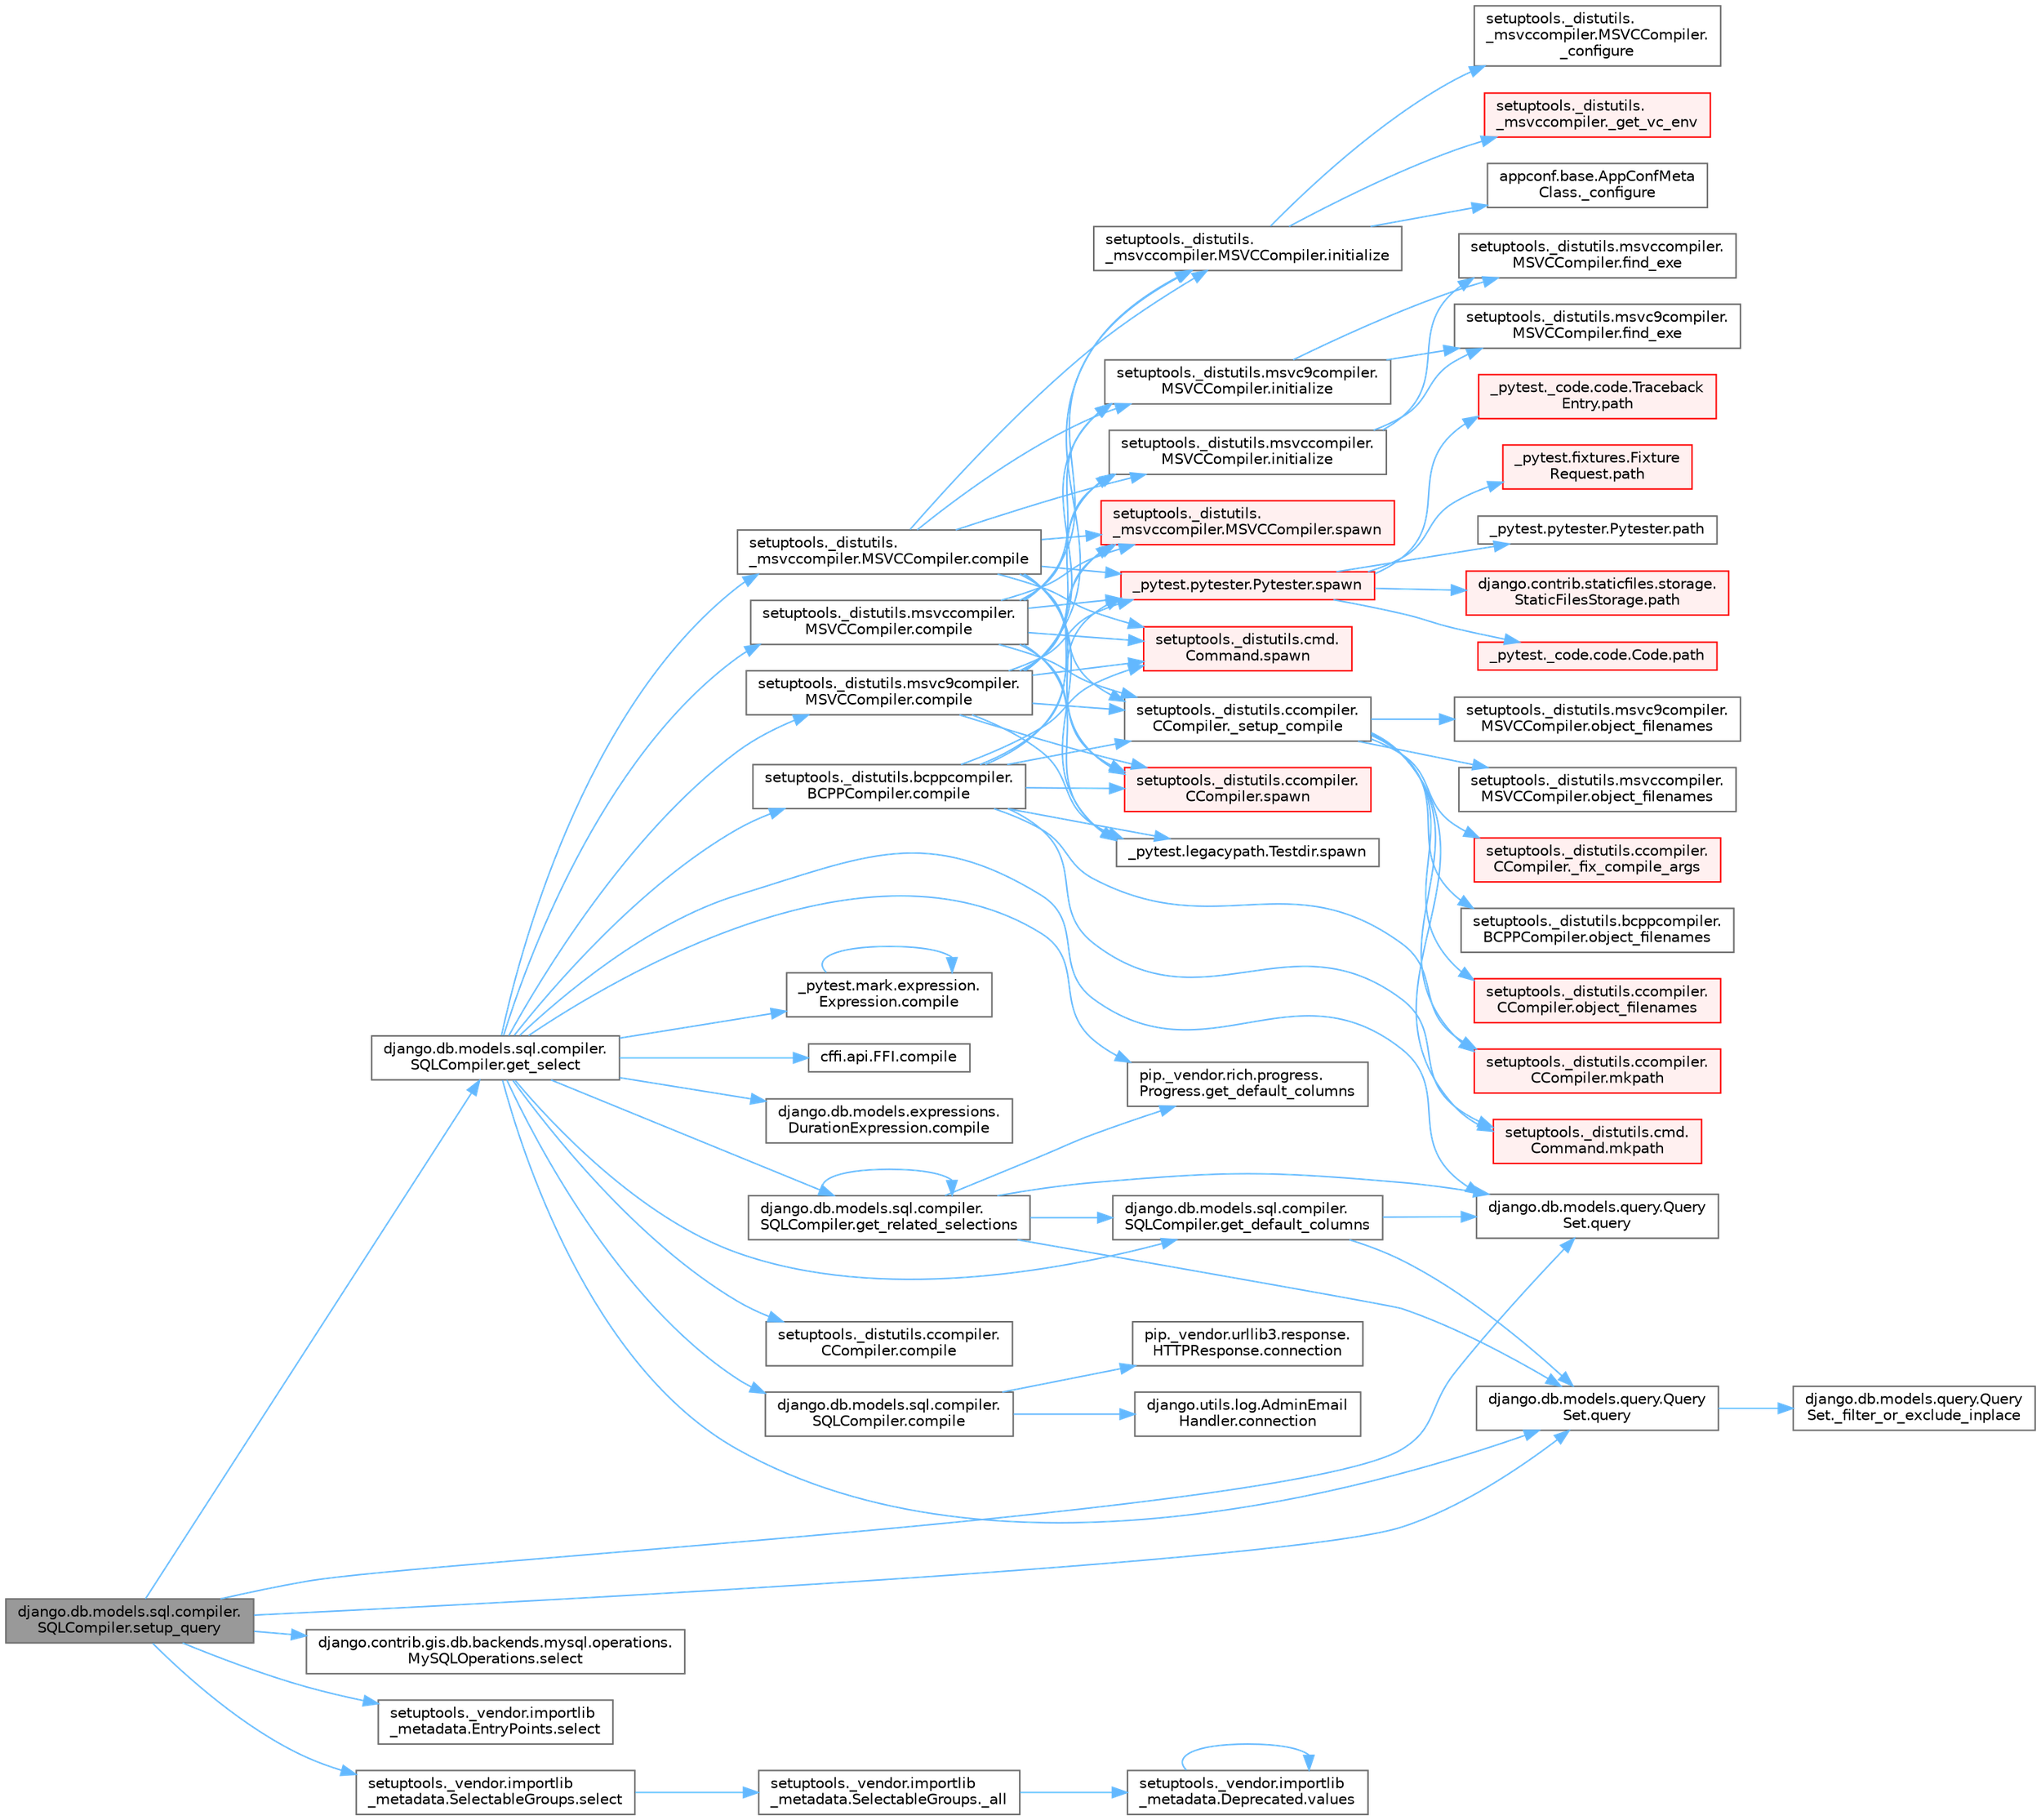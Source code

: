 digraph "django.db.models.sql.compiler.SQLCompiler.setup_query"
{
 // LATEX_PDF_SIZE
  bgcolor="transparent";
  edge [fontname=Helvetica,fontsize=10,labelfontname=Helvetica,labelfontsize=10];
  node [fontname=Helvetica,fontsize=10,shape=box,height=0.2,width=0.4];
  rankdir="LR";
  Node1 [id="Node000001",label="django.db.models.sql.compiler.\lSQLCompiler.setup_query",height=0.2,width=0.4,color="gray40", fillcolor="grey60", style="filled", fontcolor="black",tooltip=" "];
  Node1 -> Node2 [id="edge1_Node000001_Node000002",color="steelblue1",style="solid",tooltip=" "];
  Node2 [id="Node000002",label="django.db.models.sql.compiler.\lSQLCompiler.get_select",height=0.2,width=0.4,color="grey40", fillcolor="white", style="filled",URL="$classdjango_1_1db_1_1models_1_1sql_1_1compiler_1_1_s_q_l_compiler.html#ae45920438395e09bd0e2211c58a50e04",tooltip=" "];
  Node2 -> Node3 [id="edge2_Node000002_Node000003",color="steelblue1",style="solid",tooltip=" "];
  Node3 [id="Node000003",label="_pytest.mark.expression.\lExpression.compile",height=0.2,width=0.4,color="grey40", fillcolor="white", style="filled",URL="$class__pytest_1_1mark_1_1expression_1_1_expression.html#a487c179805cbb1d7475c2ca8154c96fa",tooltip=" "];
  Node3 -> Node3 [id="edge3_Node000003_Node000003",color="steelblue1",style="solid",tooltip=" "];
  Node2 -> Node4 [id="edge4_Node000002_Node000004",color="steelblue1",style="solid",tooltip=" "];
  Node4 [id="Node000004",label="cffi.api.FFI.compile",height=0.2,width=0.4,color="grey40", fillcolor="white", style="filled",URL="$classcffi_1_1api_1_1_f_f_i.html#aa299db05eaf9e8845167d09760888799",tooltip=" "];
  Node2 -> Node5 [id="edge5_Node000002_Node000005",color="steelblue1",style="solid",tooltip=" "];
  Node5 [id="Node000005",label="django.db.models.expressions.\lDurationExpression.compile",height=0.2,width=0.4,color="grey40", fillcolor="white", style="filled",URL="$classdjango_1_1db_1_1models_1_1expressions_1_1_duration_expression.html#a47b1a07b0eadb9722fcd50f98312abc9",tooltip=" "];
  Node2 -> Node6 [id="edge6_Node000002_Node000006",color="steelblue1",style="solid",tooltip=" "];
  Node6 [id="Node000006",label="django.db.models.sql.compiler.\lSQLCompiler.compile",height=0.2,width=0.4,color="grey40", fillcolor="white", style="filled",URL="$classdjango_1_1db_1_1models_1_1sql_1_1compiler_1_1_s_q_l_compiler.html#aa04036f15ac7916f9be1c43e8ace807a",tooltip=" "];
  Node6 -> Node7 [id="edge7_Node000006_Node000007",color="steelblue1",style="solid",tooltip=" "];
  Node7 [id="Node000007",label="django.utils.log.AdminEmail\lHandler.connection",height=0.2,width=0.4,color="grey40", fillcolor="white", style="filled",URL="$classdjango_1_1utils_1_1log_1_1_admin_email_handler.html#a545b5f7ec55a857fe1ca7836814a0760",tooltip=" "];
  Node6 -> Node8 [id="edge8_Node000006_Node000008",color="steelblue1",style="solid",tooltip=" "];
  Node8 [id="Node000008",label="pip._vendor.urllib3.response.\lHTTPResponse.connection",height=0.2,width=0.4,color="grey40", fillcolor="white", style="filled",URL="$classpip_1_1__vendor_1_1urllib3_1_1response_1_1_h_t_t_p_response.html#a9002314624685de3bbf9b84bdc87fef8",tooltip=" "];
  Node2 -> Node9 [id="edge9_Node000002_Node000009",color="steelblue1",style="solid",tooltip=" "];
  Node9 [id="Node000009",label="setuptools._distutils.\l_msvccompiler.MSVCCompiler.compile",height=0.2,width=0.4,color="grey40", fillcolor="white", style="filled",URL="$classsetuptools_1_1__distutils_1_1__msvccompiler_1_1_m_s_v_c_compiler.html#a120b859ab4fa415afafa55d41da93d6d",tooltip=" "];
  Node9 -> Node10 [id="edge10_Node000009_Node000010",color="steelblue1",style="solid",tooltip=" "];
  Node10 [id="Node000010",label="setuptools._distutils.ccompiler.\lCCompiler._setup_compile",height=0.2,width=0.4,color="grey40", fillcolor="white", style="filled",URL="$classsetuptools_1_1__distutils_1_1ccompiler_1_1_c_compiler.html#ac4b66c43e3d07440afc7e38b4d1fdf2e",tooltip=" "];
  Node10 -> Node11 [id="edge11_Node000010_Node000011",color="steelblue1",style="solid",tooltip=" "];
  Node11 [id="Node000011",label="setuptools._distutils.ccompiler.\lCCompiler._fix_compile_args",height=0.2,width=0.4,color="red", fillcolor="#FFF0F0", style="filled",URL="$classsetuptools_1_1__distutils_1_1ccompiler_1_1_c_compiler.html#adf6e856960886280bc5b7b6ab98da11e",tooltip=" "];
  Node10 -> Node13 [id="edge12_Node000010_Node000013",color="steelblue1",style="solid",tooltip=" "];
  Node13 [id="Node000013",label="setuptools._distutils.ccompiler.\lCCompiler.mkpath",height=0.2,width=0.4,color="red", fillcolor="#FFF0F0", style="filled",URL="$classsetuptools_1_1__distutils_1_1ccompiler_1_1_c_compiler.html#a84a377626d580d0a9c7af626de535910",tooltip=" "];
  Node10 -> Node16 [id="edge13_Node000010_Node000016",color="steelblue1",style="solid",tooltip=" "];
  Node16 [id="Node000016",label="setuptools._distutils.cmd.\lCommand.mkpath",height=0.2,width=0.4,color="red", fillcolor="#FFF0F0", style="filled",URL="$classsetuptools_1_1__distutils_1_1cmd_1_1_command.html#ac5192d4d0c02e64755ea4a522d48c4ab",tooltip=" "];
  Node10 -> Node17 [id="edge14_Node000010_Node000017",color="steelblue1",style="solid",tooltip=" "];
  Node17 [id="Node000017",label="setuptools._distutils.bcppcompiler.\lBCPPCompiler.object_filenames",height=0.2,width=0.4,color="grey40", fillcolor="white", style="filled",URL="$classsetuptools_1_1__distutils_1_1bcppcompiler_1_1_b_c_p_p_compiler.html#ac747bc57c726c811b4fb1ccc28c61f01",tooltip=" "];
  Node10 -> Node18 [id="edge15_Node000010_Node000018",color="steelblue1",style="solid",tooltip=" "];
  Node18 [id="Node000018",label="setuptools._distutils.ccompiler.\lCCompiler.object_filenames",height=0.2,width=0.4,color="red", fillcolor="#FFF0F0", style="filled",URL="$classsetuptools_1_1__distutils_1_1ccompiler_1_1_c_compiler.html#ab827c9ddfe9c9f62a450b86dd8aaa1b1",tooltip=" "];
  Node10 -> Node25 [id="edge16_Node000010_Node000025",color="steelblue1",style="solid",tooltip=" "];
  Node25 [id="Node000025",label="setuptools._distutils.msvc9compiler.\lMSVCCompiler.object_filenames",height=0.2,width=0.4,color="grey40", fillcolor="white", style="filled",URL="$classsetuptools_1_1__distutils_1_1msvc9compiler_1_1_m_s_v_c_compiler.html#a39cc5c2c89a083409fd8493ccc8ec93f",tooltip=" "];
  Node10 -> Node26 [id="edge17_Node000010_Node000026",color="steelblue1",style="solid",tooltip=" "];
  Node26 [id="Node000026",label="setuptools._distutils.msvccompiler.\lMSVCCompiler.object_filenames",height=0.2,width=0.4,color="grey40", fillcolor="white", style="filled",URL="$classsetuptools_1_1__distutils_1_1msvccompiler_1_1_m_s_v_c_compiler.html#a0a24fd7f09e7c261d131d65e4f8462d4",tooltip=" "];
  Node9 -> Node27 [id="edge18_Node000009_Node000027",color="steelblue1",style="solid",tooltip=" "];
  Node27 [id="Node000027",label="setuptools._distutils.\l_msvccompiler.MSVCCompiler.initialize",height=0.2,width=0.4,color="grey40", fillcolor="white", style="filled",URL="$classsetuptools_1_1__distutils_1_1__msvccompiler_1_1_m_s_v_c_compiler.html#a43401b9cd5fe5aa3b85704cff01fda01",tooltip=" "];
  Node27 -> Node28 [id="edge19_Node000027_Node000028",color="steelblue1",style="solid",tooltip=" "];
  Node28 [id="Node000028",label="appconf.base.AppConfMeta\lClass._configure",height=0.2,width=0.4,color="grey40", fillcolor="white", style="filled",URL="$classappconf_1_1base_1_1_app_conf_meta_class.html#a0723fc70358e3656b91784ee70ed33ab",tooltip=" "];
  Node27 -> Node29 [id="edge20_Node000027_Node000029",color="steelblue1",style="solid",tooltip=" "];
  Node29 [id="Node000029",label="setuptools._distutils.\l_msvccompiler.MSVCCompiler.\l_configure",height=0.2,width=0.4,color="grey40", fillcolor="white", style="filled",URL="$classsetuptools_1_1__distutils_1_1__msvccompiler_1_1_m_s_v_c_compiler.html#a44536ae62c4c18d3aea088abb468ff8f",tooltip=" "];
  Node27 -> Node30 [id="edge21_Node000027_Node000030",color="steelblue1",style="solid",tooltip=" "];
  Node30 [id="Node000030",label="setuptools._distutils.\l_msvccompiler._get_vc_env",height=0.2,width=0.4,color="red", fillcolor="#FFF0F0", style="filled",URL="$namespacesetuptools_1_1__distutils_1_1__msvccompiler.html#a7c40fac0baa118e2727e52f1cfee79db",tooltip=" "];
  Node9 -> Node34 [id="edge22_Node000009_Node000034",color="steelblue1",style="solid",tooltip=" "];
  Node34 [id="Node000034",label="setuptools._distutils.msvc9compiler.\lMSVCCompiler.initialize",height=0.2,width=0.4,color="grey40", fillcolor="white", style="filled",URL="$classsetuptools_1_1__distutils_1_1msvc9compiler_1_1_m_s_v_c_compiler.html#a94f057de1dc9158080035d0acd89412f",tooltip=" "];
  Node34 -> Node35 [id="edge23_Node000034_Node000035",color="steelblue1",style="solid",tooltip=" "];
  Node35 [id="Node000035",label="setuptools._distutils.msvc9compiler.\lMSVCCompiler.find_exe",height=0.2,width=0.4,color="grey40", fillcolor="white", style="filled",URL="$classsetuptools_1_1__distutils_1_1msvc9compiler_1_1_m_s_v_c_compiler.html#a01cb58614ce12071446ff74416f4eb88",tooltip=" "];
  Node34 -> Node36 [id="edge24_Node000034_Node000036",color="steelblue1",style="solid",tooltip=" "];
  Node36 [id="Node000036",label="setuptools._distutils.msvccompiler.\lMSVCCompiler.find_exe",height=0.2,width=0.4,color="grey40", fillcolor="white", style="filled",URL="$classsetuptools_1_1__distutils_1_1msvccompiler_1_1_m_s_v_c_compiler.html#a46e0b147d29ed24668cacac00c928c62",tooltip=" "];
  Node9 -> Node37 [id="edge25_Node000009_Node000037",color="steelblue1",style="solid",tooltip=" "];
  Node37 [id="Node000037",label="setuptools._distutils.msvccompiler.\lMSVCCompiler.initialize",height=0.2,width=0.4,color="grey40", fillcolor="white", style="filled",URL="$classsetuptools_1_1__distutils_1_1msvccompiler_1_1_m_s_v_c_compiler.html#a622c75ec314a3e866578248e9bfcef28",tooltip=" "];
  Node37 -> Node35 [id="edge26_Node000037_Node000035",color="steelblue1",style="solid",tooltip=" "];
  Node37 -> Node36 [id="edge27_Node000037_Node000036",color="steelblue1",style="solid",tooltip=" "];
  Node9 -> Node38 [id="edge28_Node000009_Node000038",color="steelblue1",style="solid",tooltip=" "];
  Node38 [id="Node000038",label="_pytest.legacypath.Testdir.spawn",height=0.2,width=0.4,color="grey40", fillcolor="white", style="filled",URL="$class__pytest_1_1legacypath_1_1_testdir.html#a7b90d7cbf3ce3f79ac2880b56ffe3c9c",tooltip=" "];
  Node9 -> Node39 [id="edge29_Node000009_Node000039",color="steelblue1",style="solid",tooltip=" "];
  Node39 [id="Node000039",label="_pytest.pytester.Pytester.spawn",height=0.2,width=0.4,color="red", fillcolor="#FFF0F0", style="filled",URL="$class__pytest_1_1pytester_1_1_pytester.html#abebb7155ff193e7514ef38b8569e6b58",tooltip=" "];
  Node39 -> Node40 [id="edge30_Node000039_Node000040",color="steelblue1",style="solid",tooltip=" "];
  Node40 [id="Node000040",label="_pytest._code.code.Code.path",height=0.2,width=0.4,color="red", fillcolor="#FFF0F0", style="filled",URL="$class__pytest_1_1__code_1_1code_1_1_code.html#a1dae55e90750fe77c7517f806a14d864",tooltip=" "];
  Node39 -> Node51 [id="edge31_Node000039_Node000051",color="steelblue1",style="solid",tooltip=" "];
  Node51 [id="Node000051",label="_pytest._code.code.Traceback\lEntry.path",height=0.2,width=0.4,color="red", fillcolor="#FFF0F0", style="filled",URL="$class__pytest_1_1__code_1_1code_1_1_traceback_entry.html#a5a88b9ae4623733566450a9e7d8387c0",tooltip=" "];
  Node39 -> Node53 [id="edge32_Node000039_Node000053",color="steelblue1",style="solid",tooltip=" "];
  Node53 [id="Node000053",label="_pytest.fixtures.Fixture\lRequest.path",height=0.2,width=0.4,color="red", fillcolor="#FFF0F0", style="filled",URL="$class__pytest_1_1fixtures_1_1_fixture_request.html#a6f6db59812d121b54cd67d5e434e1451",tooltip=" "];
  Node39 -> Node59 [id="edge33_Node000039_Node000059",color="steelblue1",style="solid",tooltip=" "];
  Node59 [id="Node000059",label="_pytest.pytester.Pytester.path",height=0.2,width=0.4,color="grey40", fillcolor="white", style="filled",URL="$class__pytest_1_1pytester_1_1_pytester.html#a403c804f74a87f5e5705774fa896cc1f",tooltip=" "];
  Node39 -> Node60 [id="edge34_Node000039_Node000060",color="steelblue1",style="solid",tooltip=" "];
  Node60 [id="Node000060",label="django.contrib.staticfiles.storage.\lStaticFilesStorage.path",height=0.2,width=0.4,color="red", fillcolor="#FFF0F0", style="filled",URL="$classdjango_1_1contrib_1_1staticfiles_1_1storage_1_1_static_files_storage.html#a4e96cc92fbde7423d1b74f3a50fc0bf6",tooltip=" "];
  Node9 -> Node2658 [id="edge35_Node000009_Node002658",color="steelblue1",style="solid",tooltip=" "];
  Node2658 [id="Node002658",label="setuptools._distutils.\l_msvccompiler.MSVCCompiler.spawn",height=0.2,width=0.4,color="red", fillcolor="#FFF0F0", style="filled",URL="$classsetuptools_1_1__distutils_1_1__msvccompiler_1_1_m_s_v_c_compiler.html#a9aa3de4c16c1786efcbc72a361aadb66",tooltip=" "];
  Node9 -> Node2660 [id="edge36_Node000009_Node002660",color="steelblue1",style="solid",tooltip=" "];
  Node2660 [id="Node002660",label="setuptools._distutils.ccompiler.\lCCompiler.spawn",height=0.2,width=0.4,color="red", fillcolor="#FFF0F0", style="filled",URL="$classsetuptools_1_1__distutils_1_1ccompiler_1_1_c_compiler.html#af513247d5bdabdc090f42e431d7da74f",tooltip=" "];
  Node9 -> Node2661 [id="edge37_Node000009_Node002661",color="steelblue1",style="solid",tooltip=" "];
  Node2661 [id="Node002661",label="setuptools._distutils.cmd.\lCommand.spawn",height=0.2,width=0.4,color="red", fillcolor="#FFF0F0", style="filled",URL="$classsetuptools_1_1__distutils_1_1cmd_1_1_command.html#a9d990023ef8ad29009426c7facf05efb",tooltip=" "];
  Node2 -> Node4544 [id="edge38_Node000002_Node004544",color="steelblue1",style="solid",tooltip=" "];
  Node4544 [id="Node004544",label="setuptools._distutils.bcppcompiler.\lBCPPCompiler.compile",height=0.2,width=0.4,color="grey40", fillcolor="white", style="filled",URL="$classsetuptools_1_1__distutils_1_1bcppcompiler_1_1_b_c_p_p_compiler.html#add8958f9b0f0d3a834bd12e6c33ed4a4",tooltip=" "];
  Node4544 -> Node10 [id="edge39_Node004544_Node000010",color="steelblue1",style="solid",tooltip=" "];
  Node4544 -> Node13 [id="edge40_Node004544_Node000013",color="steelblue1",style="solid",tooltip=" "];
  Node4544 -> Node16 [id="edge41_Node004544_Node000016",color="steelblue1",style="solid",tooltip=" "];
  Node4544 -> Node38 [id="edge42_Node004544_Node000038",color="steelblue1",style="solid",tooltip=" "];
  Node4544 -> Node39 [id="edge43_Node004544_Node000039",color="steelblue1",style="solid",tooltip=" "];
  Node4544 -> Node2658 [id="edge44_Node004544_Node002658",color="steelblue1",style="solid",tooltip=" "];
  Node4544 -> Node2660 [id="edge45_Node004544_Node002660",color="steelblue1",style="solid",tooltip=" "];
  Node4544 -> Node2661 [id="edge46_Node004544_Node002661",color="steelblue1",style="solid",tooltip=" "];
  Node2 -> Node4545 [id="edge47_Node000002_Node004545",color="steelblue1",style="solid",tooltip=" "];
  Node4545 [id="Node004545",label="setuptools._distutils.ccompiler.\lCCompiler.compile",height=0.2,width=0.4,color="grey40", fillcolor="white", style="filled",URL="$classsetuptools_1_1__distutils_1_1ccompiler_1_1_c_compiler.html#af627563c92fd0bea9506ee19020bdd44",tooltip=" "];
  Node2 -> Node4546 [id="edge48_Node000002_Node004546",color="steelblue1",style="solid",tooltip=" "];
  Node4546 [id="Node004546",label="setuptools._distutils.msvc9compiler.\lMSVCCompiler.compile",height=0.2,width=0.4,color="grey40", fillcolor="white", style="filled",URL="$classsetuptools_1_1__distutils_1_1msvc9compiler_1_1_m_s_v_c_compiler.html#acef92f6a3e5ca1da81edac6c4eb13394",tooltip=" "];
  Node4546 -> Node10 [id="edge49_Node004546_Node000010",color="steelblue1",style="solid",tooltip=" "];
  Node4546 -> Node27 [id="edge50_Node004546_Node000027",color="steelblue1",style="solid",tooltip=" "];
  Node4546 -> Node34 [id="edge51_Node004546_Node000034",color="steelblue1",style="solid",tooltip=" "];
  Node4546 -> Node37 [id="edge52_Node004546_Node000037",color="steelblue1",style="solid",tooltip=" "];
  Node4546 -> Node38 [id="edge53_Node004546_Node000038",color="steelblue1",style="solid",tooltip=" "];
  Node4546 -> Node39 [id="edge54_Node004546_Node000039",color="steelblue1",style="solid",tooltip=" "];
  Node4546 -> Node2658 [id="edge55_Node004546_Node002658",color="steelblue1",style="solid",tooltip=" "];
  Node4546 -> Node2660 [id="edge56_Node004546_Node002660",color="steelblue1",style="solid",tooltip=" "];
  Node4546 -> Node2661 [id="edge57_Node004546_Node002661",color="steelblue1",style="solid",tooltip=" "];
  Node2 -> Node4547 [id="edge58_Node000002_Node004547",color="steelblue1",style="solid",tooltip=" "];
  Node4547 [id="Node004547",label="setuptools._distutils.msvccompiler.\lMSVCCompiler.compile",height=0.2,width=0.4,color="grey40", fillcolor="white", style="filled",URL="$classsetuptools_1_1__distutils_1_1msvccompiler_1_1_m_s_v_c_compiler.html#a0b94993c995adcbeba0bd04caff0905a",tooltip=" "];
  Node4547 -> Node10 [id="edge59_Node004547_Node000010",color="steelblue1",style="solid",tooltip=" "];
  Node4547 -> Node27 [id="edge60_Node004547_Node000027",color="steelblue1",style="solid",tooltip=" "];
  Node4547 -> Node34 [id="edge61_Node004547_Node000034",color="steelblue1",style="solid",tooltip=" "];
  Node4547 -> Node37 [id="edge62_Node004547_Node000037",color="steelblue1",style="solid",tooltip=" "];
  Node4547 -> Node38 [id="edge63_Node004547_Node000038",color="steelblue1",style="solid",tooltip=" "];
  Node4547 -> Node39 [id="edge64_Node004547_Node000039",color="steelblue1",style="solid",tooltip=" "];
  Node4547 -> Node2658 [id="edge65_Node004547_Node002658",color="steelblue1",style="solid",tooltip=" "];
  Node4547 -> Node2660 [id="edge66_Node004547_Node002660",color="steelblue1",style="solid",tooltip=" "];
  Node4547 -> Node2661 [id="edge67_Node004547_Node002661",color="steelblue1",style="solid",tooltip=" "];
  Node2 -> Node4548 [id="edge68_Node000002_Node004548",color="steelblue1",style="solid",tooltip=" "];
  Node4548 [id="Node004548",label="django.db.models.sql.compiler.\lSQLCompiler.get_default_columns",height=0.2,width=0.4,color="grey40", fillcolor="white", style="filled",URL="$classdjango_1_1db_1_1models_1_1sql_1_1compiler_1_1_s_q_l_compiler.html#a1fd79e7a3d13813fed13e69862f37770",tooltip=" "];
  Node4548 -> Node102 [id="edge69_Node004548_Node000102",color="steelblue1",style="solid",tooltip=" "];
  Node102 [id="Node000102",label="django.db.models.query.Query\lSet.query",height=0.2,width=0.4,color="grey40", fillcolor="white", style="filled",URL="$classdjango_1_1db_1_1models_1_1query_1_1_query_set.html#a8028ed81b109acb162489dbd16604c83",tooltip=" "];
  Node102 -> Node103 [id="edge70_Node000102_Node000103",color="steelblue1",style="solid",tooltip=" "];
  Node103 [id="Node000103",label="django.db.models.query.Query\lSet._filter_or_exclude_inplace",height=0.2,width=0.4,color="grey40", fillcolor="white", style="filled",URL="$classdjango_1_1db_1_1models_1_1query_1_1_query_set.html#aabeb9102e4ff687eea5dc3a6d54a8a29",tooltip=" "];
  Node4548 -> Node104 [id="edge71_Node004548_Node000104",color="steelblue1",style="solid",tooltip=" "];
  Node104 [id="Node000104",label="django.db.models.query.Query\lSet.query",height=0.2,width=0.4,color="grey40", fillcolor="white", style="filled",URL="$classdjango_1_1db_1_1models_1_1query_1_1_query_set.html#a0b0307a9b3f65303afb2c5783372d2c2",tooltip=" "];
  Node2 -> Node4549 [id="edge72_Node000002_Node004549",color="steelblue1",style="solid",tooltip=" "];
  Node4549 [id="Node004549",label="pip._vendor.rich.progress.\lProgress.get_default_columns",height=0.2,width=0.4,color="grey40", fillcolor="white", style="filled",URL="$classpip_1_1__vendor_1_1rich_1_1progress_1_1_progress.html#affebb1ecfa0db7b0065e7c5c4efb50ea",tooltip=" "];
  Node2 -> Node4550 [id="edge73_Node000002_Node004550",color="steelblue1",style="solid",tooltip=" "];
  Node4550 [id="Node004550",label="django.db.models.sql.compiler.\lSQLCompiler.get_related_selections",height=0.2,width=0.4,color="grey40", fillcolor="white", style="filled",URL="$classdjango_1_1db_1_1models_1_1sql_1_1compiler_1_1_s_q_l_compiler.html#aee7015626498e3df6714612271bb2b00",tooltip=" "];
  Node4550 -> Node4548 [id="edge74_Node004550_Node004548",color="steelblue1",style="solid",tooltip=" "];
  Node4550 -> Node4549 [id="edge75_Node004550_Node004549",color="steelblue1",style="solid",tooltip=" "];
  Node4550 -> Node4550 [id="edge76_Node004550_Node004550",color="steelblue1",style="solid",tooltip=" "];
  Node4550 -> Node102 [id="edge77_Node004550_Node000102",color="steelblue1",style="solid",tooltip=" "];
  Node4550 -> Node104 [id="edge78_Node004550_Node000104",color="steelblue1",style="solid",tooltip=" "];
  Node2 -> Node102 [id="edge79_Node000002_Node000102",color="steelblue1",style="solid",tooltip=" "];
  Node2 -> Node104 [id="edge80_Node000002_Node000104",color="steelblue1",style="solid",tooltip=" "];
  Node1 -> Node102 [id="edge81_Node000001_Node000102",color="steelblue1",style="solid",tooltip=" "];
  Node1 -> Node104 [id="edge82_Node000001_Node000104",color="steelblue1",style="solid",tooltip=" "];
  Node1 -> Node1268 [id="edge83_Node000001_Node001268",color="steelblue1",style="solid",tooltip=" "];
  Node1268 [id="Node001268",label="django.contrib.gis.db.backends.mysql.operations.\lMySQLOperations.select",height=0.2,width=0.4,color="grey40", fillcolor="white", style="filled",URL="$classdjango_1_1contrib_1_1gis_1_1db_1_1backends_1_1mysql_1_1operations_1_1_my_s_q_l_operations.html#a284d53076e3cb34e7be3e29f7a257e29",tooltip=" "];
  Node1 -> Node1269 [id="edge84_Node000001_Node001269",color="steelblue1",style="solid",tooltip=" "];
  Node1269 [id="Node001269",label="setuptools._vendor.importlib\l_metadata.EntryPoints.select",height=0.2,width=0.4,color="grey40", fillcolor="white", style="filled",URL="$classsetuptools_1_1__vendor_1_1importlib__metadata_1_1_entry_points.html#a9d6f21a90bc8484556c17e7549ec48b8",tooltip=" "];
  Node1 -> Node1270 [id="edge85_Node000001_Node001270",color="steelblue1",style="solid",tooltip=" "];
  Node1270 [id="Node001270",label="setuptools._vendor.importlib\l_metadata.SelectableGroups.select",height=0.2,width=0.4,color="grey40", fillcolor="white", style="filled",URL="$classsetuptools_1_1__vendor_1_1importlib__metadata_1_1_selectable_groups.html#a2e1b574df1dfc1d3ddd577f86a13cf46",tooltip=" "];
  Node1270 -> Node1271 [id="edge86_Node001270_Node001271",color="steelblue1",style="solid",tooltip=" "];
  Node1271 [id="Node001271",label="setuptools._vendor.importlib\l_metadata.SelectableGroups._all",height=0.2,width=0.4,color="grey40", fillcolor="white", style="filled",URL="$classsetuptools_1_1__vendor_1_1importlib__metadata_1_1_selectable_groups.html#ace2184bf9d795f7de7e4dc21a8c973c4",tooltip=" "];
  Node1271 -> Node1272 [id="edge87_Node001271_Node001272",color="steelblue1",style="solid",tooltip=" "];
  Node1272 [id="Node001272",label="setuptools._vendor.importlib\l_metadata.Deprecated.values",height=0.2,width=0.4,color="grey40", fillcolor="white", style="filled",URL="$classsetuptools_1_1__vendor_1_1importlib__metadata_1_1_deprecated.html#ae6a5b9902ac4eb47b14bff37f14d49e6",tooltip=" "];
  Node1272 -> Node1272 [id="edge88_Node001272_Node001272",color="steelblue1",style="solid",tooltip=" "];
}
